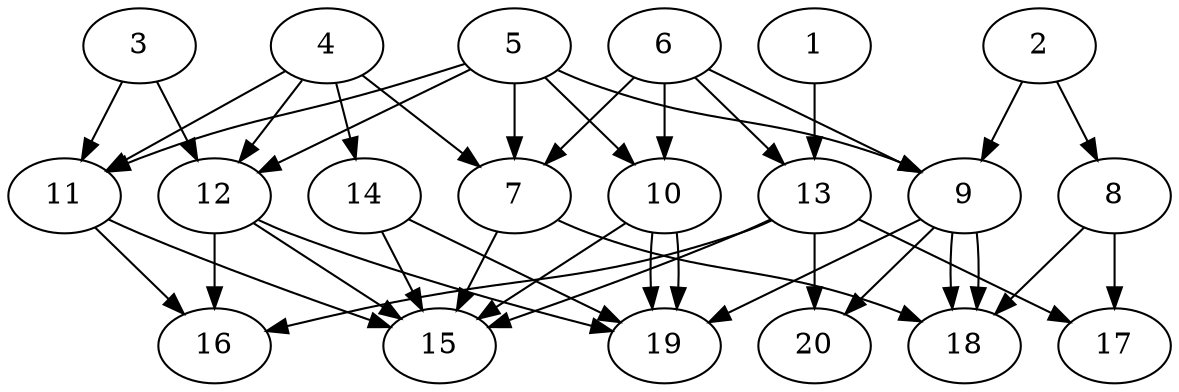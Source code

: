 // DAG automatically generated by daggen at Tue Jul 23 14:28:59 2019
// ./daggen --dot -n 20 --ccr 0.4 --fat 0.6 --regular 0.5 --density 0.7 --mindata 5242880 --maxdata 52428800 
digraph G {
  1 [size="103045120", alpha="0.20", expect_size="41218048"] 
  1 -> 13 [size ="41218048"]
  2 [size="129884160", alpha="0.12", expect_size="51953664"] 
  2 -> 8 [size ="51953664"]
  2 -> 9 [size ="51953664"]
  3 [size="40040960", alpha="0.06", expect_size="16016384"] 
  3 -> 11 [size ="16016384"]
  3 -> 12 [size ="16016384"]
  4 [size="51276800", alpha="0.19", expect_size="20510720"] 
  4 -> 7 [size ="20510720"]
  4 -> 11 [size ="20510720"]
  4 -> 12 [size ="20510720"]
  4 -> 14 [size ="20510720"]
  5 [size="30597120", alpha="0.14", expect_size="12238848"] 
  5 -> 7 [size ="12238848"]
  5 -> 9 [size ="12238848"]
  5 -> 10 [size ="12238848"]
  5 -> 11 [size ="12238848"]
  5 -> 12 [size ="12238848"]
  6 [size="61578240", alpha="0.14", expect_size="24631296"] 
  6 -> 7 [size ="24631296"]
  6 -> 9 [size ="24631296"]
  6 -> 10 [size ="24631296"]
  6 -> 13 [size ="24631296"]
  7 [size="83161600", alpha="0.03", expect_size="33264640"] 
  7 -> 15 [size ="33264640"]
  7 -> 18 [size ="33264640"]
  8 [size="101168640", alpha="0.15", expect_size="40467456"] 
  8 -> 17 [size ="40467456"]
  8 -> 18 [size ="40467456"]
  9 [size="88760320", alpha="0.18", expect_size="35504128"] 
  9 -> 18 [size ="35504128"]
  9 -> 18 [size ="35504128"]
  9 -> 19 [size ="35504128"]
  9 -> 20 [size ="35504128"]
  10 [size="20106240", alpha="0.15", expect_size="8042496"] 
  10 -> 15 [size ="8042496"]
  10 -> 19 [size ="8042496"]
  10 -> 19 [size ="8042496"]
  11 [size="126679040", alpha="0.17", expect_size="50671616"] 
  11 -> 15 [size ="50671616"]
  11 -> 16 [size ="50671616"]
  12 [size="124080640", alpha="0.19", expect_size="49632256"] 
  12 -> 15 [size ="49632256"]
  12 -> 16 [size ="49632256"]
  12 -> 19 [size ="49632256"]
  13 [size="74946560", alpha="0.13", expect_size="29978624"] 
  13 -> 15 [size ="29978624"]
  13 -> 16 [size ="29978624"]
  13 -> 17 [size ="29978624"]
  13 -> 20 [size ="29978624"]
  14 [size="109265920", alpha="0.04", expect_size="43706368"] 
  14 -> 15 [size ="43706368"]
  14 -> 19 [size ="43706368"]
  15 [size="105556480", alpha="0.05", expect_size="42222592"] 
  16 [size="71810560", alpha="0.09", expect_size="28724224"] 
  17 [size="37573120", alpha="0.02", expect_size="15029248"] 
  18 [size="55477760", alpha="0.02", expect_size="22191104"] 
  19 [size="24988160", alpha="0.04", expect_size="9995264"] 
  20 [size="14161920", alpha="0.17", expect_size="5664768"] 
}
